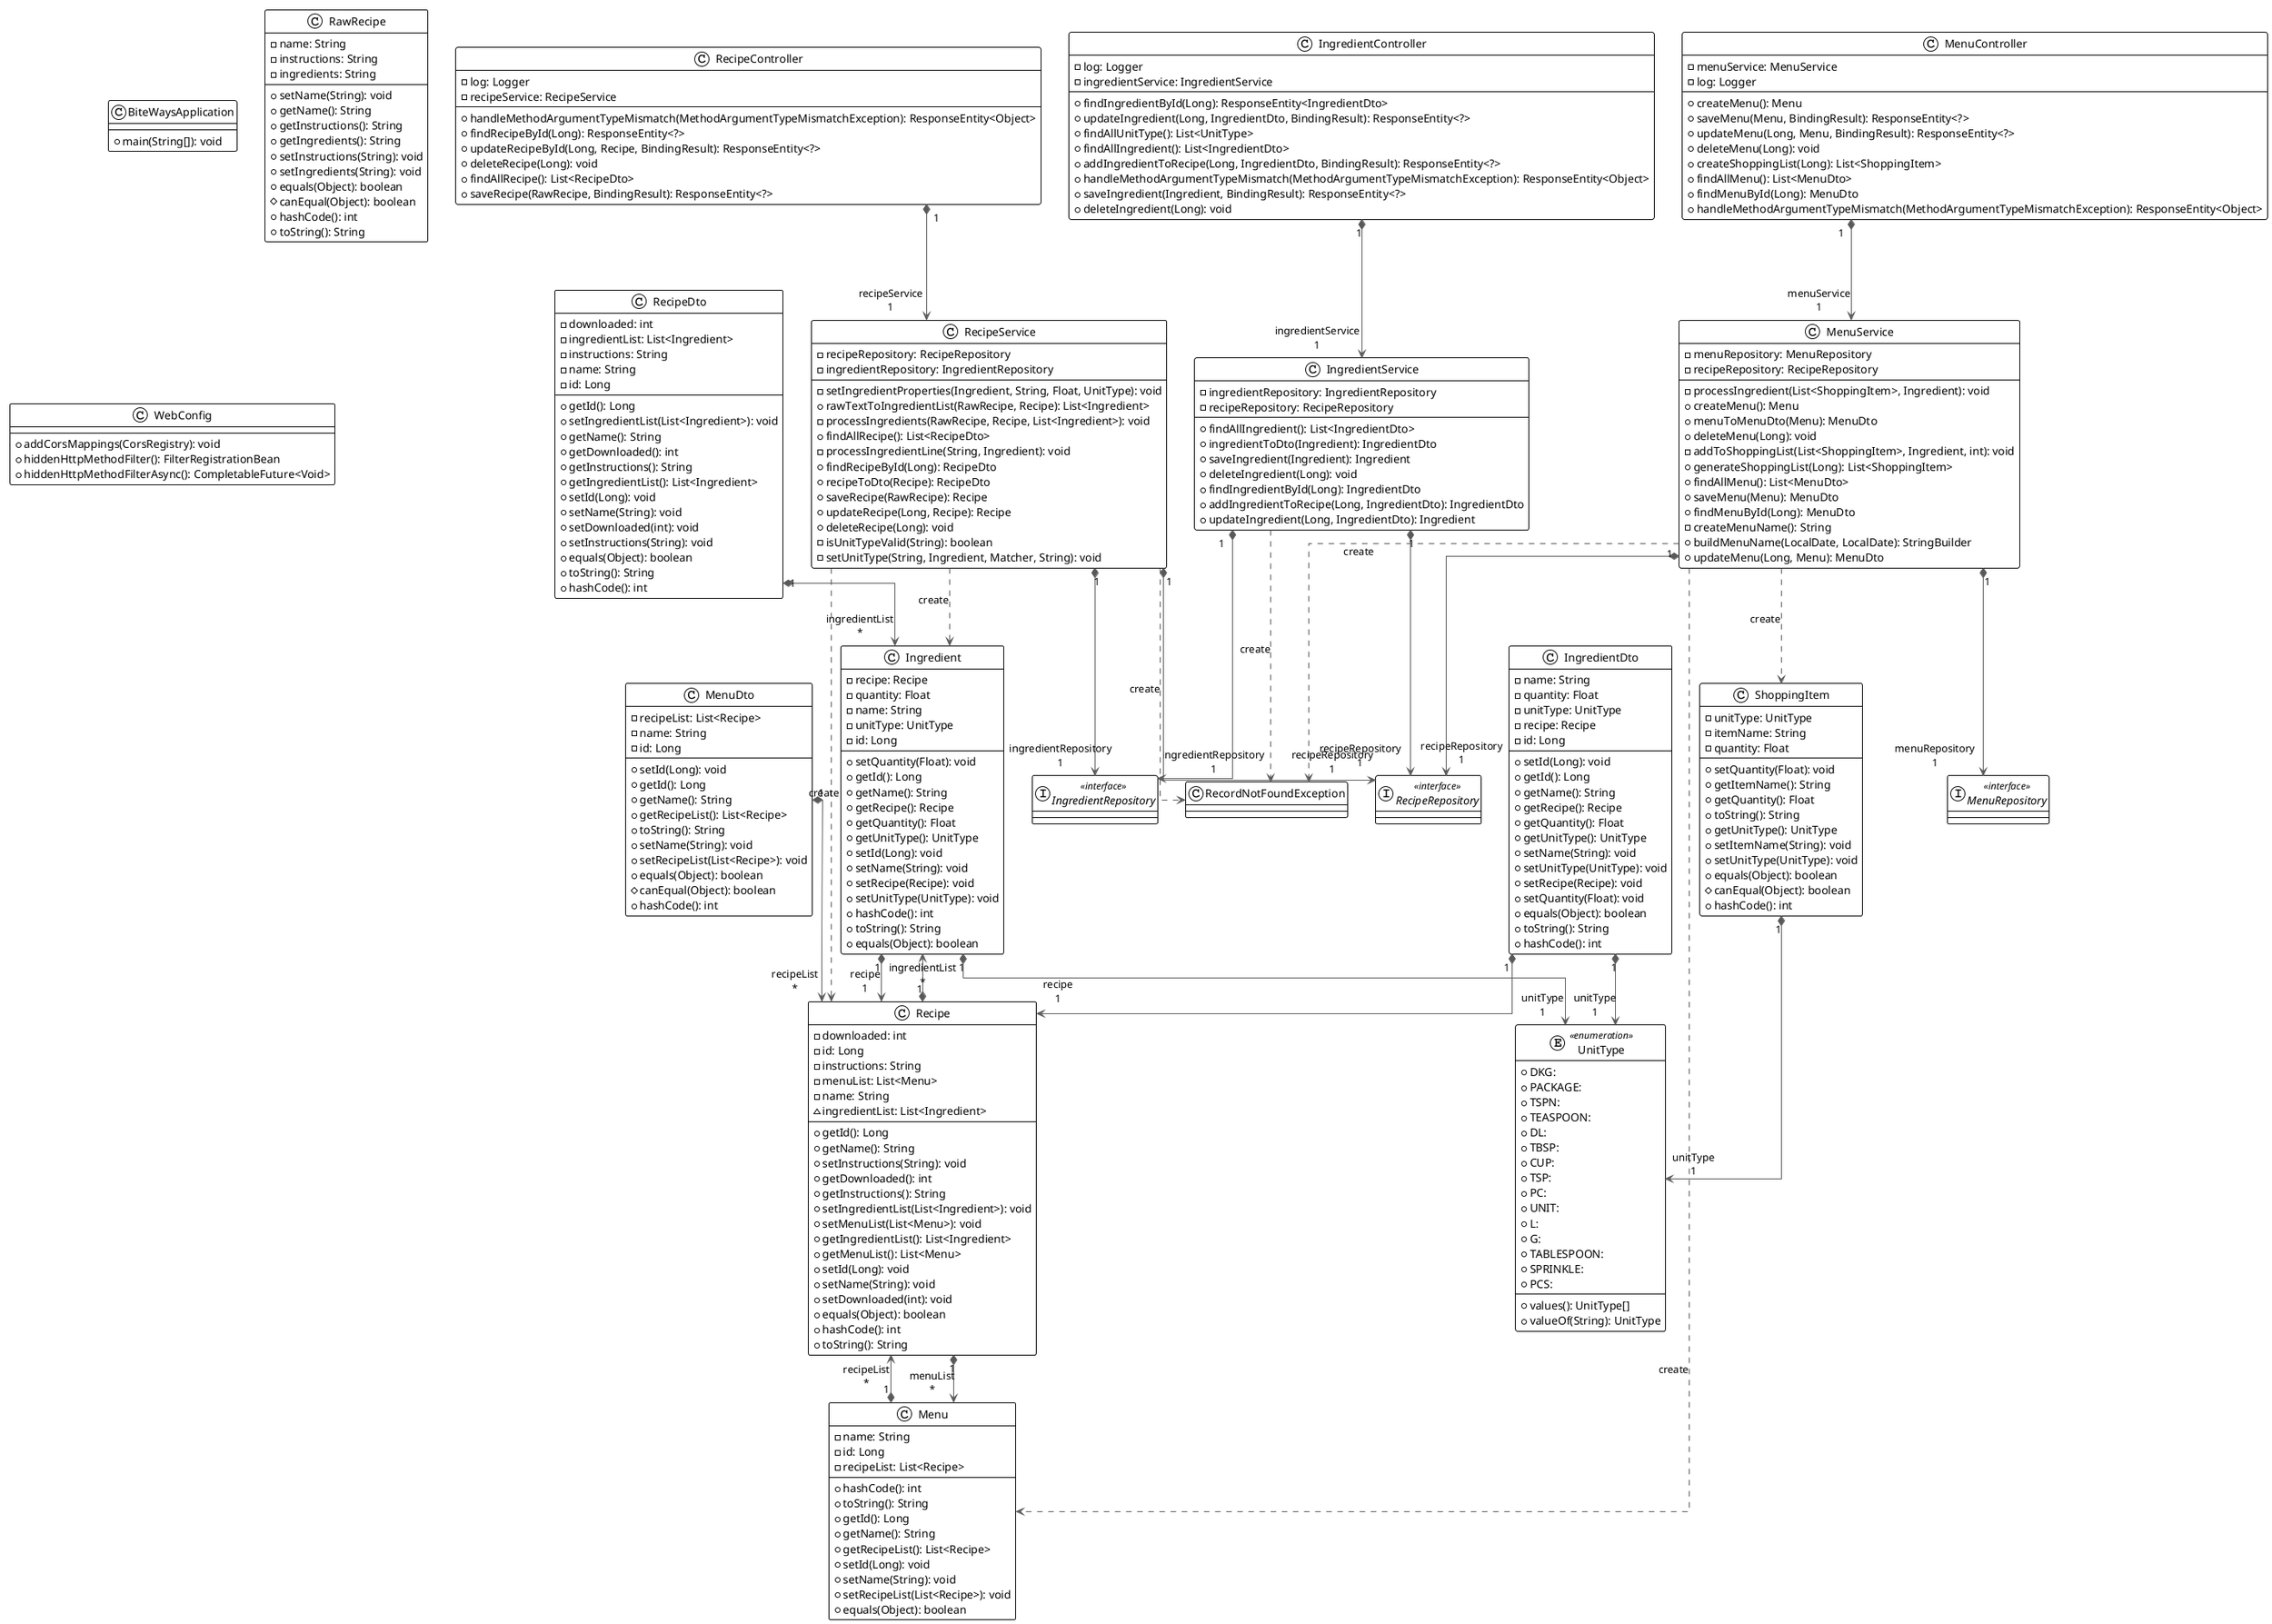 @startuml

!theme plain
top to bottom direction
skinparam linetype ortho

class BiteWaysApplication {
  + main(String[]): void
}
class Ingredient {
  - recipe: Recipe
  - quantity: Float
  - name: String
  - unitType: UnitType
  - id: Long
  + setQuantity(Float): void
  + getId(): Long
  + getName(): String
  + getRecipe(): Recipe
  + getQuantity(): Float
  + getUnitType(): UnitType
  + setId(Long): void
  + setName(String): void
  + setRecipe(Recipe): void
  + setUnitType(UnitType): void
  + hashCode(): int
  + toString(): String
  + equals(Object): boolean
}
class IngredientController {
  - log: Logger
  - ingredientService: IngredientService
  + findIngredientById(Long): ResponseEntity<IngredientDto>
  + updateIngredient(Long, IngredientDto, BindingResult): ResponseEntity<?>
  + findAllUnitType(): List<UnitType>
  + findAllIngredient(): List<IngredientDto>
  + addIngredientToRecipe(Long, IngredientDto, BindingResult): ResponseEntity<?>
  + handleMethodArgumentTypeMismatch(MethodArgumentTypeMismatchException): ResponseEntity<Object>
  + saveIngredient(Ingredient, BindingResult): ResponseEntity<?>
  + deleteIngredient(Long): void
}
class IngredientDto {
  - name: String
  - quantity: Float
  - unitType: UnitType
  - recipe: Recipe
  - id: Long
  + setId(Long): void
  + getId(): Long
  + getName(): String
  + getRecipe(): Recipe
  + getQuantity(): Float
  + getUnitType(): UnitType
  + setName(String): void
  + setUnitType(UnitType): void
  + setRecipe(Recipe): void
  + setQuantity(Float): void
  + equals(Object): boolean
  + toString(): String
  + hashCode(): int
}
interface IngredientRepository << interface >>
class IngredientService {
  - ingredientRepository: IngredientRepository
  - recipeRepository: RecipeRepository
  + findAllIngredient(): List<IngredientDto>
  + ingredientToDto(Ingredient): IngredientDto
  + saveIngredient(Ingredient): Ingredient
  + deleteIngredient(Long): void
  + findIngredientById(Long): IngredientDto
  + addIngredientToRecipe(Long, IngredientDto): IngredientDto
  + updateIngredient(Long, IngredientDto): Ingredient
}
class Menu {
  - name: String
  - id: Long
  - recipeList: List<Recipe>
  + hashCode(): int
  + toString(): String
  + getId(): Long
  + getName(): String
  + getRecipeList(): List<Recipe>
  + setId(Long): void
  + setName(String): void
  + setRecipeList(List<Recipe>): void
  + equals(Object): boolean
}
class MenuController {
  - menuService: MenuService
  - log: Logger
  + createMenu(): Menu
  + saveMenu(Menu, BindingResult): ResponseEntity<?>
  + updateMenu(Long, Menu, BindingResult): ResponseEntity<?>
  + deleteMenu(Long): void
  + createShoppingList(Long): List<ShoppingItem>
  + findAllMenu(): List<MenuDto>
  + findMenuById(Long): MenuDto
  + handleMethodArgumentTypeMismatch(MethodArgumentTypeMismatchException): ResponseEntity<Object>
}
class MenuDto {
  - recipeList: List<Recipe>
  - name: String
  - id: Long
  + setId(Long): void
  + getId(): Long
  + getName(): String
  + getRecipeList(): List<Recipe>
  + toString(): String
  + setName(String): void
  + setRecipeList(List<Recipe>): void
  + equals(Object): boolean
  # canEqual(Object): boolean
  + hashCode(): int
}
interface MenuRepository << interface >>
class MenuService {
  - menuRepository: MenuRepository
  - recipeRepository: RecipeRepository
  - processIngredient(List<ShoppingItem>, Ingredient): void
  + createMenu(): Menu
  + menuToMenuDto(Menu): MenuDto
  + deleteMenu(Long): void
  - addToShoppingList(List<ShoppingItem>, Ingredient, int): void
  + generateShoppingList(Long): List<ShoppingItem>
  + findAllMenu(): List<MenuDto>
  + saveMenu(Menu): MenuDto
  + findMenuById(Long): MenuDto
  - createMenuName(): String
  + buildMenuName(LocalDate, LocalDate): StringBuilder
  + updateMenu(Long, Menu): MenuDto
}
class RawRecipe {
  - name: String
  - instructions: String
  - ingredients: String
  + setName(String): void
  + getName(): String
  + getInstructions(): String
  + getIngredients(): String
  + setInstructions(String): void
  + setIngredients(String): void
  + equals(Object): boolean
  # canEqual(Object): boolean
  + hashCode(): int
  + toString(): String
}
class Recipe {
  - downloaded: int
  - id: Long
  - instructions: String
  - menuList: List<Menu>
  - name: String
  ~ ingredientList: List<Ingredient>
  + getId(): Long
  + getName(): String
  + setInstructions(String): void
  + getDownloaded(): int
  + getInstructions(): String
  + setIngredientList(List<Ingredient>): void
  + setMenuList(List<Menu>): void
  + getIngredientList(): List<Ingredient>
  + getMenuList(): List<Menu>
  + setId(Long): void
  + setName(String): void
  + setDownloaded(int): void
  + equals(Object): boolean
  + hashCode(): int
  + toString(): String
}
class RecipeController {
  - log: Logger
  - recipeService: RecipeService
  + handleMethodArgumentTypeMismatch(MethodArgumentTypeMismatchException): ResponseEntity<Object>
  + findRecipeById(Long): ResponseEntity<?>
  + updateRecipeById(Long, Recipe, BindingResult): ResponseEntity<?>
  + deleteRecipe(Long): void
  + findAllRecipe(): List<RecipeDto>
  + saveRecipe(RawRecipe, BindingResult): ResponseEntity<?>
}
class RecipeDto {
  - downloaded: int
  - ingredientList: List<Ingredient>
  - instructions: String
  - name: String
  - id: Long
  + getId(): Long
  + setIngredientList(List<Ingredient>): void
  + getName(): String
  + getDownloaded(): int
  + getInstructions(): String
  + getIngredientList(): List<Ingredient>
  + setId(Long): void
  + setName(String): void
  + setDownloaded(int): void
  + setInstructions(String): void
  + equals(Object): boolean
  + toString(): String
  + hashCode(): int
}
interface RecipeRepository << interface >>
class RecipeService {
  - recipeRepository: RecipeRepository
  - ingredientRepository: IngredientRepository
  - setIngredientProperties(Ingredient, String, Float, UnitType): void
  + rawTextToIngredientList(RawRecipe, Recipe): List<Ingredient>
  - processIngredients(RawRecipe, Recipe, List<Ingredient>): void
  + findAllRecipe(): List<RecipeDto>
  - processIngredientLine(String, Ingredient): void
  + findRecipeById(Long): RecipeDto
  + recipeToDto(Recipe): RecipeDto
  + saveRecipe(RawRecipe): Recipe
  + updateRecipe(Long, Recipe): Recipe
  + deleteRecipe(Long): void
  - isUnitTypeValid(String): boolean
  - setUnitType(String, Ingredient, Matcher, String): void
}
class RecordNotFoundException
class ShoppingItem {
  - unitType: UnitType
  - itemName: String
  - quantity: Float
  + setQuantity(Float): void
  + getItemName(): String
  + getQuantity(): Float
  + toString(): String
  + getUnitType(): UnitType
  + setItemName(String): void
  + setUnitType(UnitType): void
  + equals(Object): boolean
  # canEqual(Object): boolean
  + hashCode(): int
}
enum UnitType << enumeration >> {
  + DKG: 
  + PACKAGE: 
  + TSPN: 
  + TEASPOON: 
  + DL: 
  + TBSP: 
  + CUP: 
  + TSP: 
  + PC: 
  + UNIT: 
  + L: 
  + G: 
  + TABLESPOON: 
  + SPRINKLE: 
  + PCS: 
  + values(): UnitType[]
  + valueOf(String): UnitType
}
class WebConfig {
  + addCorsMappings(CorsRegistry): void
  + hiddenHttpMethodFilter(): FilterRegistrationBean
  + hiddenHttpMethodFilterAsync(): CompletableFuture<Void>
}

Ingredient              "1" *-[#595959,plain]-> "recipe\n1" Recipe                  
Ingredient              "1" *-[#595959,plain]-> "unitType\n1" UnitType                
IngredientController    "1" *-[#595959,plain]-> "ingredientService\n1" IngredientService       
IngredientDto           "1" *-[#595959,plain]-> "recipe\n1" Recipe                  
IngredientDto           "1" *-[#595959,plain]-> "unitType\n1" UnitType                
IngredientService       "1" *-[#595959,plain]-> "ingredientRepository\n1" IngredientRepository    
IngredientService       "1" *-[#595959,plain]-> "recipeRepository\n1" RecipeRepository        
IngredientService        -[#595959,dashed]->  RecordNotFoundException : "«create»"
Menu                    "1" *-[#595959,plain]-> "recipeList\n*" Recipe                  
MenuController          "1" *-[#595959,plain]-> "menuService\n1" MenuService             
MenuDto                 "1" *-[#595959,plain]-> "recipeList\n*" Recipe                  
MenuService              -[#595959,dashed]->  Menu                    : "«create»"
MenuService             "1" *-[#595959,plain]-> "menuRepository\n1" MenuRepository          
MenuService             "1" *-[#595959,plain]-> "recipeRepository\n1" RecipeRepository        
MenuService              -[#595959,dashed]->  RecordNotFoundException : "«create»"
MenuService              -[#595959,dashed]->  ShoppingItem            : "«create»"
Recipe                  "1" *-[#595959,plain]-> "ingredientList\n*" Ingredient              
Recipe                  "1" *-[#595959,plain]-> "menuList\n*" Menu                    
RecipeController        "1" *-[#595959,plain]-> "recipeService\n1" RecipeService           
RecipeDto               "1" *-[#595959,plain]-> "ingredientList\n*" Ingredient              
RecipeService            -[#595959,dashed]->  Ingredient              : "«create»"
RecipeService           "1" *-[#595959,plain]-> "ingredientRepository\n1" IngredientRepository    
RecipeService            -[#595959,dashed]->  Recipe                  : "«create»"
RecipeService           "1" *-[#595959,plain]-> "recipeRepository\n1" RecipeRepository        
RecipeService            -[#595959,dashed]->  RecordNotFoundException : "«create»"
ShoppingItem            "1" *-[#595959,plain]-> "unitType\n1" UnitType                
@enduml
